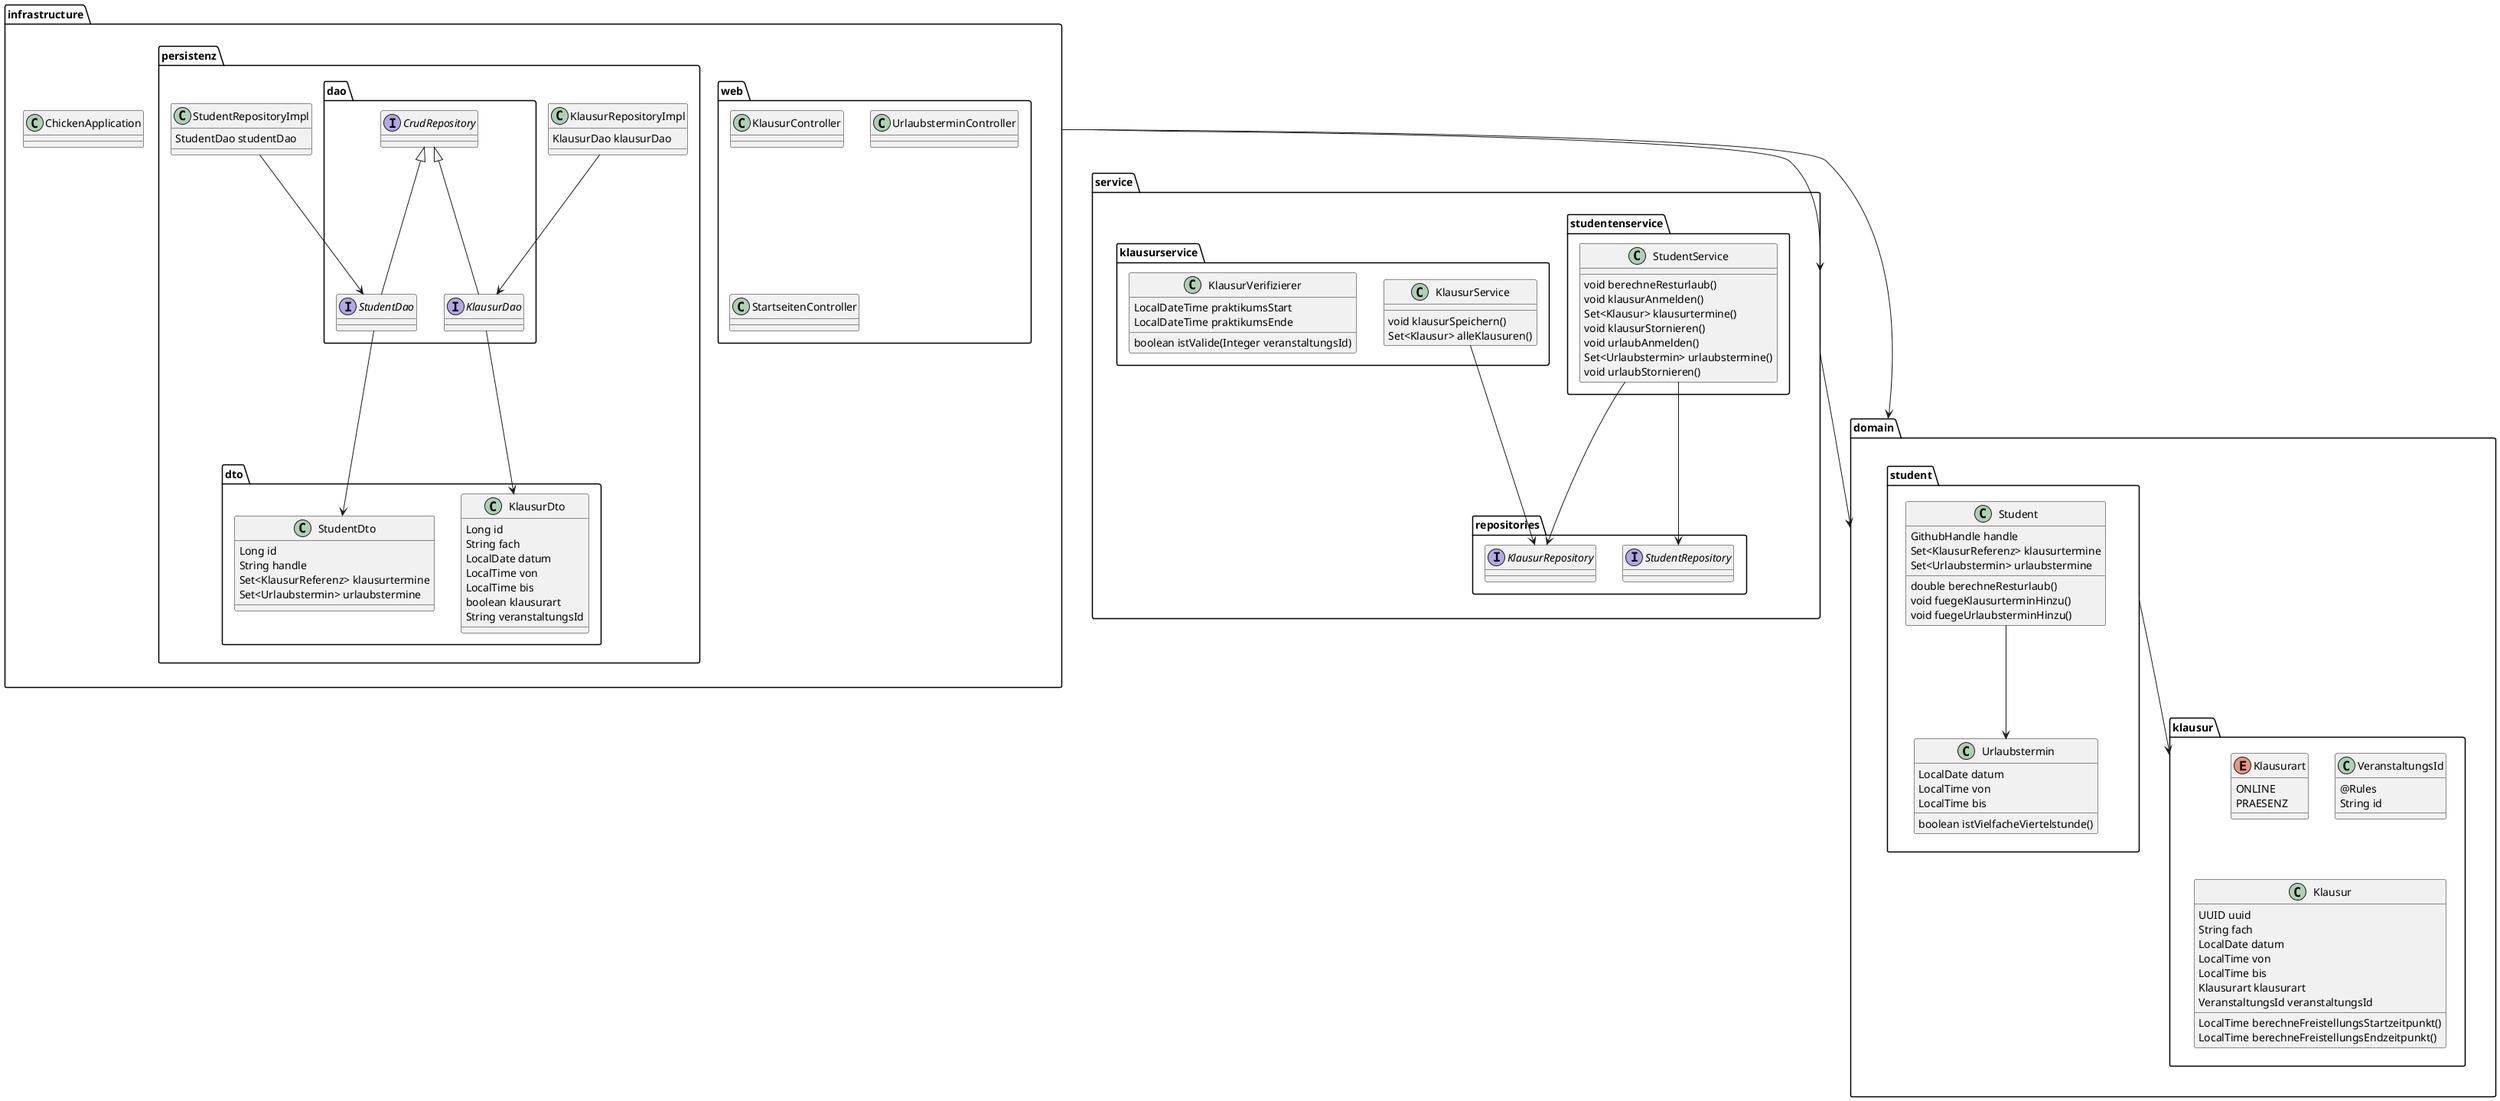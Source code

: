 @startuml

package domain {
    package klausur {
        enum Klausurart {
            ONLINE
            PRAESENZ
        }

        class VeranstaltungsId {
            @Rules
            String id
        }

        class Klausur {
            UUID uuid
            String fach
            LocalDate datum
            LocalTime von
            LocalTime bis
            Klausurart klausurart
            VeranstaltungsId veranstaltungsId
            LocalTime berechneFreistellungsStartzeitpunkt()
            LocalTime berechneFreistellungsEndzeitpunkt()
        }
    }


    package student {
        class Urlaubstermin {
            LocalDate datum
            LocalTime von
            LocalTime bis
            boolean istVielfacheViertelstunde()
        }
        class Student {
            GithubHandle handle
            Set<KlausurReferenz> klausurtermine
            Set<Urlaubstermin> urlaubstermine
            double berechneResturlaub()
            void fuegeKlausurterminHinzu()
            void fuegeUrlaubsterminHinzu()
        }

        Student --> Urlaubstermin
    }
    student --> klausur

}

package service {
    package studentenservice {
        class StudentService {
            void berechneResturlaub()
            void klausurAnmelden()
            Set<Klausur> klausurtermine()
            void klausurStornieren()
            void urlaubAnmelden()
            Set<Urlaubstermin> urlaubstermine()
            void urlaubStornieren()
        }
    }

    package klausurservice {
        class KlausurService {
            void klausurSpeichern()
            Set<Klausur> alleKlausuren()
        }
        class KlausurVerifizierer {
            LocalDateTime praktikumsStart
            LocalDateTime praktikumsEnde

            boolean istValide(Integer veranstaltungsId)

        }
    }
    package repositories {
        interface KlausurRepository {}
        interface StudentRepository {}
    }
    KlausurService --> KlausurRepository
    StudentService --> StudentRepository
    StudentService --> KlausurRepository

}

package infrastructure {
    class ChickenApplication {}
    package web {
        class KlausurController {}
        class UrlaubsterminController {}
        class StartseitenController {}
    }
    package persistenz {

        package dao {
            interface KlausurDao extends CrudRepository {}
            interface StudentDao extends CrudRepository {}
        }
        class KlausurRepositoryImpl {
            KlausurDao klausurDao
        }
        class StudentRepositoryImpl {
            StudentDao studentDao
        }

        package dto {
          class KlausurDto {
            Long id
            String fach
            LocalDate datum
            LocalTime von
            LocalTime bis
            boolean klausurart
            String veranstaltungsId
          }
          class StudentDto {
            Long id
            String handle
            Set<KlausurReferenz> klausurtermine
            Set<Urlaubstermin> urlaubstermine
          }
        }



        StudentRepositoryImpl --> StudentDao
        KlausurRepositoryImpl --> KlausurDao
        StudentDao --> StudentDto
        KlausurDao --> KlausurDto
    }
}

service --> domain
infrastructure --> service
infrastructure --> domain

@enduml